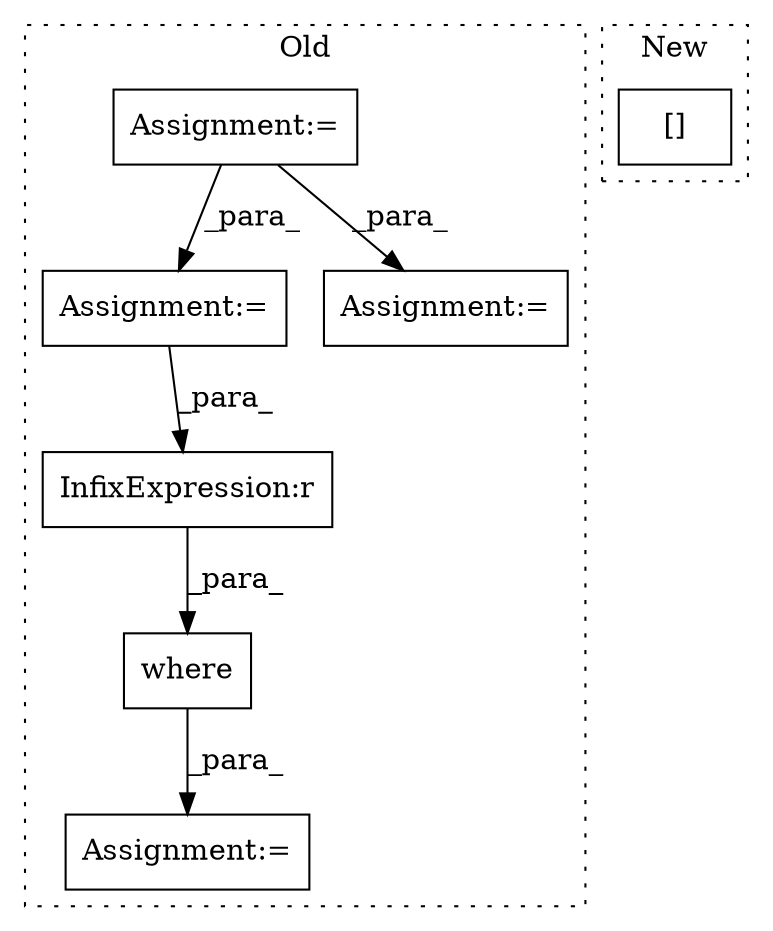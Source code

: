 digraph G {
subgraph cluster0 {
1 [label="where" a="32" s="1496,1575" l="6,1" shape="box"];
3 [label="InfixExpression:r" a="27" s="1508" l="4" shape="box"];
4 [label="Assignment:=" a="7" s="1439" l="1" shape="box"];
5 [label="Assignment:=" a="7" s="690" l="5" shape="box"];
6 [label="Assignment:=" a="7" s="750" l="1" shape="box"];
7 [label="Assignment:=" a="7" s="1106" l="1" shape="box"];
label = "Old";
style="dotted";
}
subgraph cluster1 {
2 [label="[]" a="2" s="1975,2073" l="13,2" shape="box"];
label = "New";
style="dotted";
}
1 -> 4 [label="_para_"];
3 -> 1 [label="_para_"];
5 -> 7 [label="_para_"];
5 -> 6 [label="_para_"];
6 -> 3 [label="_para_"];
}